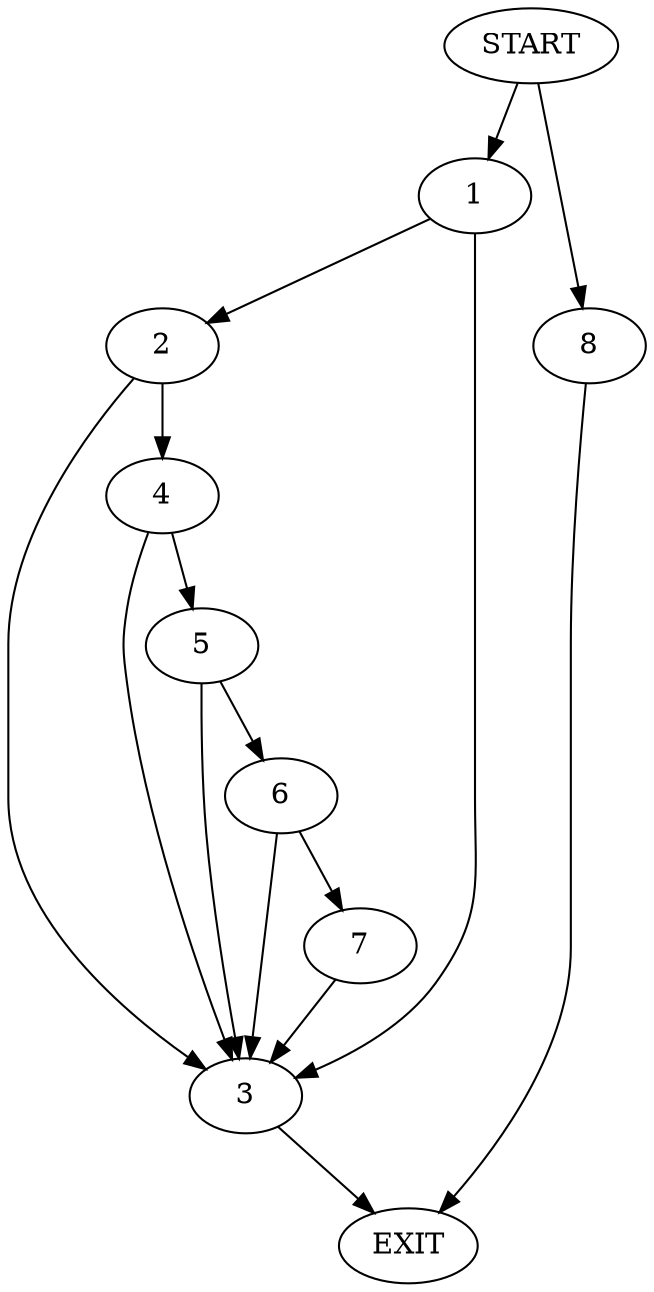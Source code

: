 digraph {
0 [label="START"]
9 [label="EXIT"]
0 -> 1
1 -> 2
1 -> 3
2 -> 4
2 -> 3
3 -> 9
4 -> 5
4 -> 3
5 -> 6
5 -> 3
6 -> 7
6 -> 3
7 -> 3
0 -> 8
8 -> 9
}
